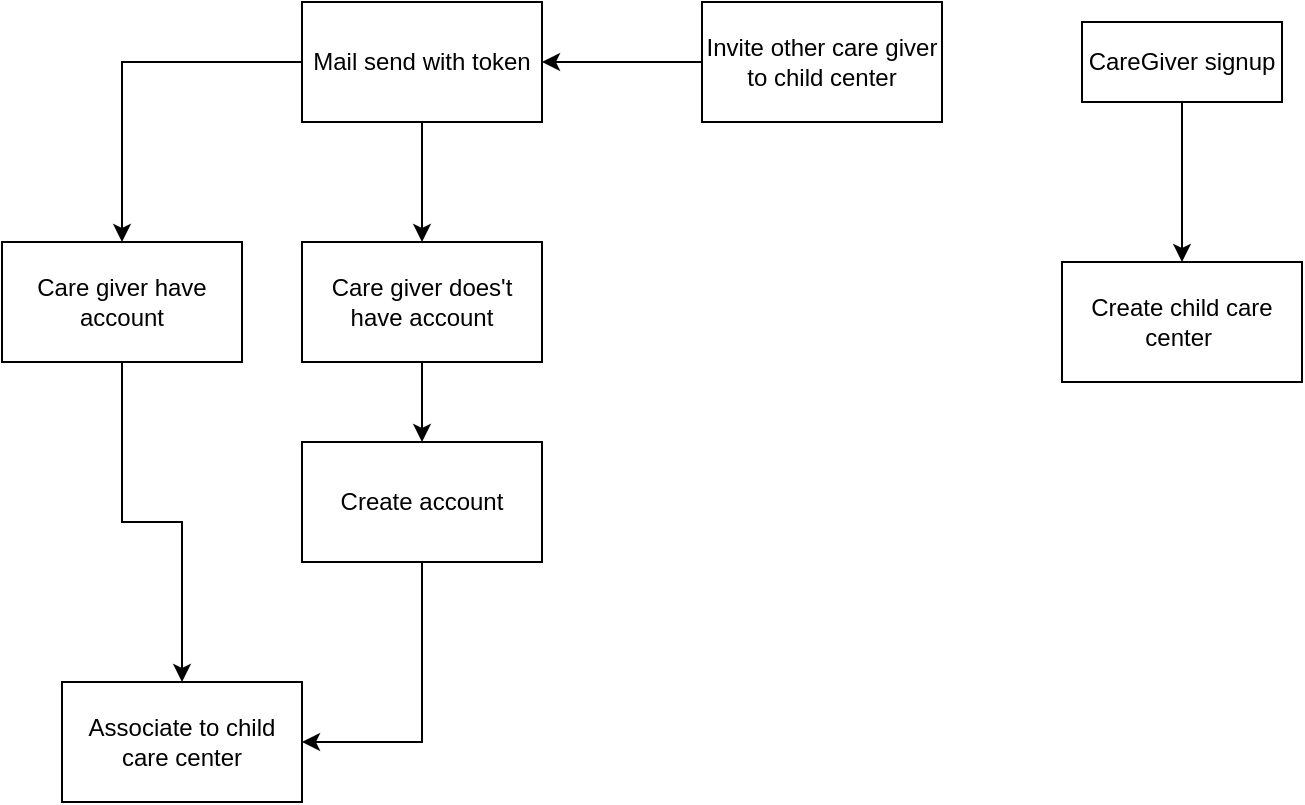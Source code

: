 <mxfile version="24.8.6">
  <diagram name="Page-1" id="2YBvvXClWsGukQMizWep">
    <mxGraphModel dx="1879" dy="539" grid="1" gridSize="10" guides="1" tooltips="1" connect="1" arrows="1" fold="1" page="1" pageScale="1" pageWidth="850" pageHeight="1100" math="0" shadow="0">
      <root>
        <mxCell id="0" />
        <mxCell id="1" parent="0" />
        <mxCell id="TEnvH3IK1kgJzA51jBi4-2" value="" style="edgeStyle=elbowEdgeStyle;rounded=0;orthogonalLoop=1;jettySize=auto;html=1;elbow=vertical;curved=0;" edge="1" parent="1" source="aM9ryv3xv72pqoxQDRHE-1" target="TEnvH3IK1kgJzA51jBi4-1">
          <mxGeometry relative="1" as="geometry" />
        </mxCell>
        <mxCell id="aM9ryv3xv72pqoxQDRHE-1" value="CareGiver signup" style="shape=umlLifeline;perimeter=lifelinePerimeter;whiteSpace=wrap;html=1;container=0;dropTarget=0;collapsible=0;recursiveResize=0;outlineConnect=0;portConstraint=eastwest;newEdgeStyle={&quot;edgeStyle&quot;:&quot;elbowEdgeStyle&quot;,&quot;elbow&quot;:&quot;vertical&quot;,&quot;curved&quot;:0,&quot;rounded&quot;:0};" parent="1" vertex="1">
          <mxGeometry x="290" y="30" width="100" height="40" as="geometry" />
        </mxCell>
        <mxCell id="TEnvH3IK1kgJzA51jBi4-1" value="Create child care center&amp;nbsp;" style="whiteSpace=wrap;html=1;" vertex="1" parent="1">
          <mxGeometry x="280" y="150" width="120" height="60" as="geometry" />
        </mxCell>
        <mxCell id="TEnvH3IK1kgJzA51jBi4-6" value="" style="edgeStyle=orthogonalEdgeStyle;rounded=0;orthogonalLoop=1;jettySize=auto;html=1;" edge="1" parent="1" source="TEnvH3IK1kgJzA51jBi4-3" target="TEnvH3IK1kgJzA51jBi4-5">
          <mxGeometry relative="1" as="geometry" />
        </mxCell>
        <mxCell id="TEnvH3IK1kgJzA51jBi4-3" value="Invite other care giver to child center" style="whiteSpace=wrap;html=1;" vertex="1" parent="1">
          <mxGeometry x="100" y="20" width="120" height="60" as="geometry" />
        </mxCell>
        <mxCell id="TEnvH3IK1kgJzA51jBi4-8" value="" style="edgeStyle=orthogonalEdgeStyle;rounded=0;orthogonalLoop=1;jettySize=auto;html=1;" edge="1" parent="1" source="TEnvH3IK1kgJzA51jBi4-5" target="TEnvH3IK1kgJzA51jBi4-7">
          <mxGeometry relative="1" as="geometry" />
        </mxCell>
        <mxCell id="TEnvH3IK1kgJzA51jBi4-12" value="" style="edgeStyle=orthogonalEdgeStyle;rounded=0;orthogonalLoop=1;jettySize=auto;html=1;" edge="1" parent="1" source="TEnvH3IK1kgJzA51jBi4-5" target="TEnvH3IK1kgJzA51jBi4-11">
          <mxGeometry relative="1" as="geometry" />
        </mxCell>
        <mxCell id="TEnvH3IK1kgJzA51jBi4-5" value="Mail send with token" style="whiteSpace=wrap;html=1;" vertex="1" parent="1">
          <mxGeometry x="-100" y="20" width="120" height="60" as="geometry" />
        </mxCell>
        <mxCell id="TEnvH3IK1kgJzA51jBi4-10" value="" style="edgeStyle=orthogonalEdgeStyle;rounded=0;orthogonalLoop=1;jettySize=auto;html=1;" edge="1" parent="1" source="TEnvH3IK1kgJzA51jBi4-7" target="TEnvH3IK1kgJzA51jBi4-9">
          <mxGeometry relative="1" as="geometry" />
        </mxCell>
        <mxCell id="TEnvH3IK1kgJzA51jBi4-7" value="Care giver does&#39;t have account" style="whiteSpace=wrap;html=1;" vertex="1" parent="1">
          <mxGeometry x="-100" y="140" width="120" height="60" as="geometry" />
        </mxCell>
        <mxCell id="TEnvH3IK1kgJzA51jBi4-15" style="edgeStyle=orthogonalEdgeStyle;rounded=0;orthogonalLoop=1;jettySize=auto;html=1;exitX=0.5;exitY=1;exitDx=0;exitDy=0;entryX=1;entryY=0.5;entryDx=0;entryDy=0;" edge="1" parent="1" source="TEnvH3IK1kgJzA51jBi4-9" target="TEnvH3IK1kgJzA51jBi4-13">
          <mxGeometry relative="1" as="geometry" />
        </mxCell>
        <mxCell id="TEnvH3IK1kgJzA51jBi4-9" value="Create account" style="whiteSpace=wrap;html=1;" vertex="1" parent="1">
          <mxGeometry x="-100" y="240" width="120" height="60" as="geometry" />
        </mxCell>
        <mxCell id="TEnvH3IK1kgJzA51jBi4-14" value="" style="edgeStyle=orthogonalEdgeStyle;rounded=0;orthogonalLoop=1;jettySize=auto;html=1;" edge="1" parent="1" source="TEnvH3IK1kgJzA51jBi4-11" target="TEnvH3IK1kgJzA51jBi4-13">
          <mxGeometry relative="1" as="geometry" />
        </mxCell>
        <mxCell id="TEnvH3IK1kgJzA51jBi4-11" value="Care giver have account" style="whiteSpace=wrap;html=1;" vertex="1" parent="1">
          <mxGeometry x="-250" y="140" width="120" height="60" as="geometry" />
        </mxCell>
        <mxCell id="TEnvH3IK1kgJzA51jBi4-13" value="Associate to child care center" style="whiteSpace=wrap;html=1;" vertex="1" parent="1">
          <mxGeometry x="-220" y="360" width="120" height="60" as="geometry" />
        </mxCell>
      </root>
    </mxGraphModel>
  </diagram>
</mxfile>

